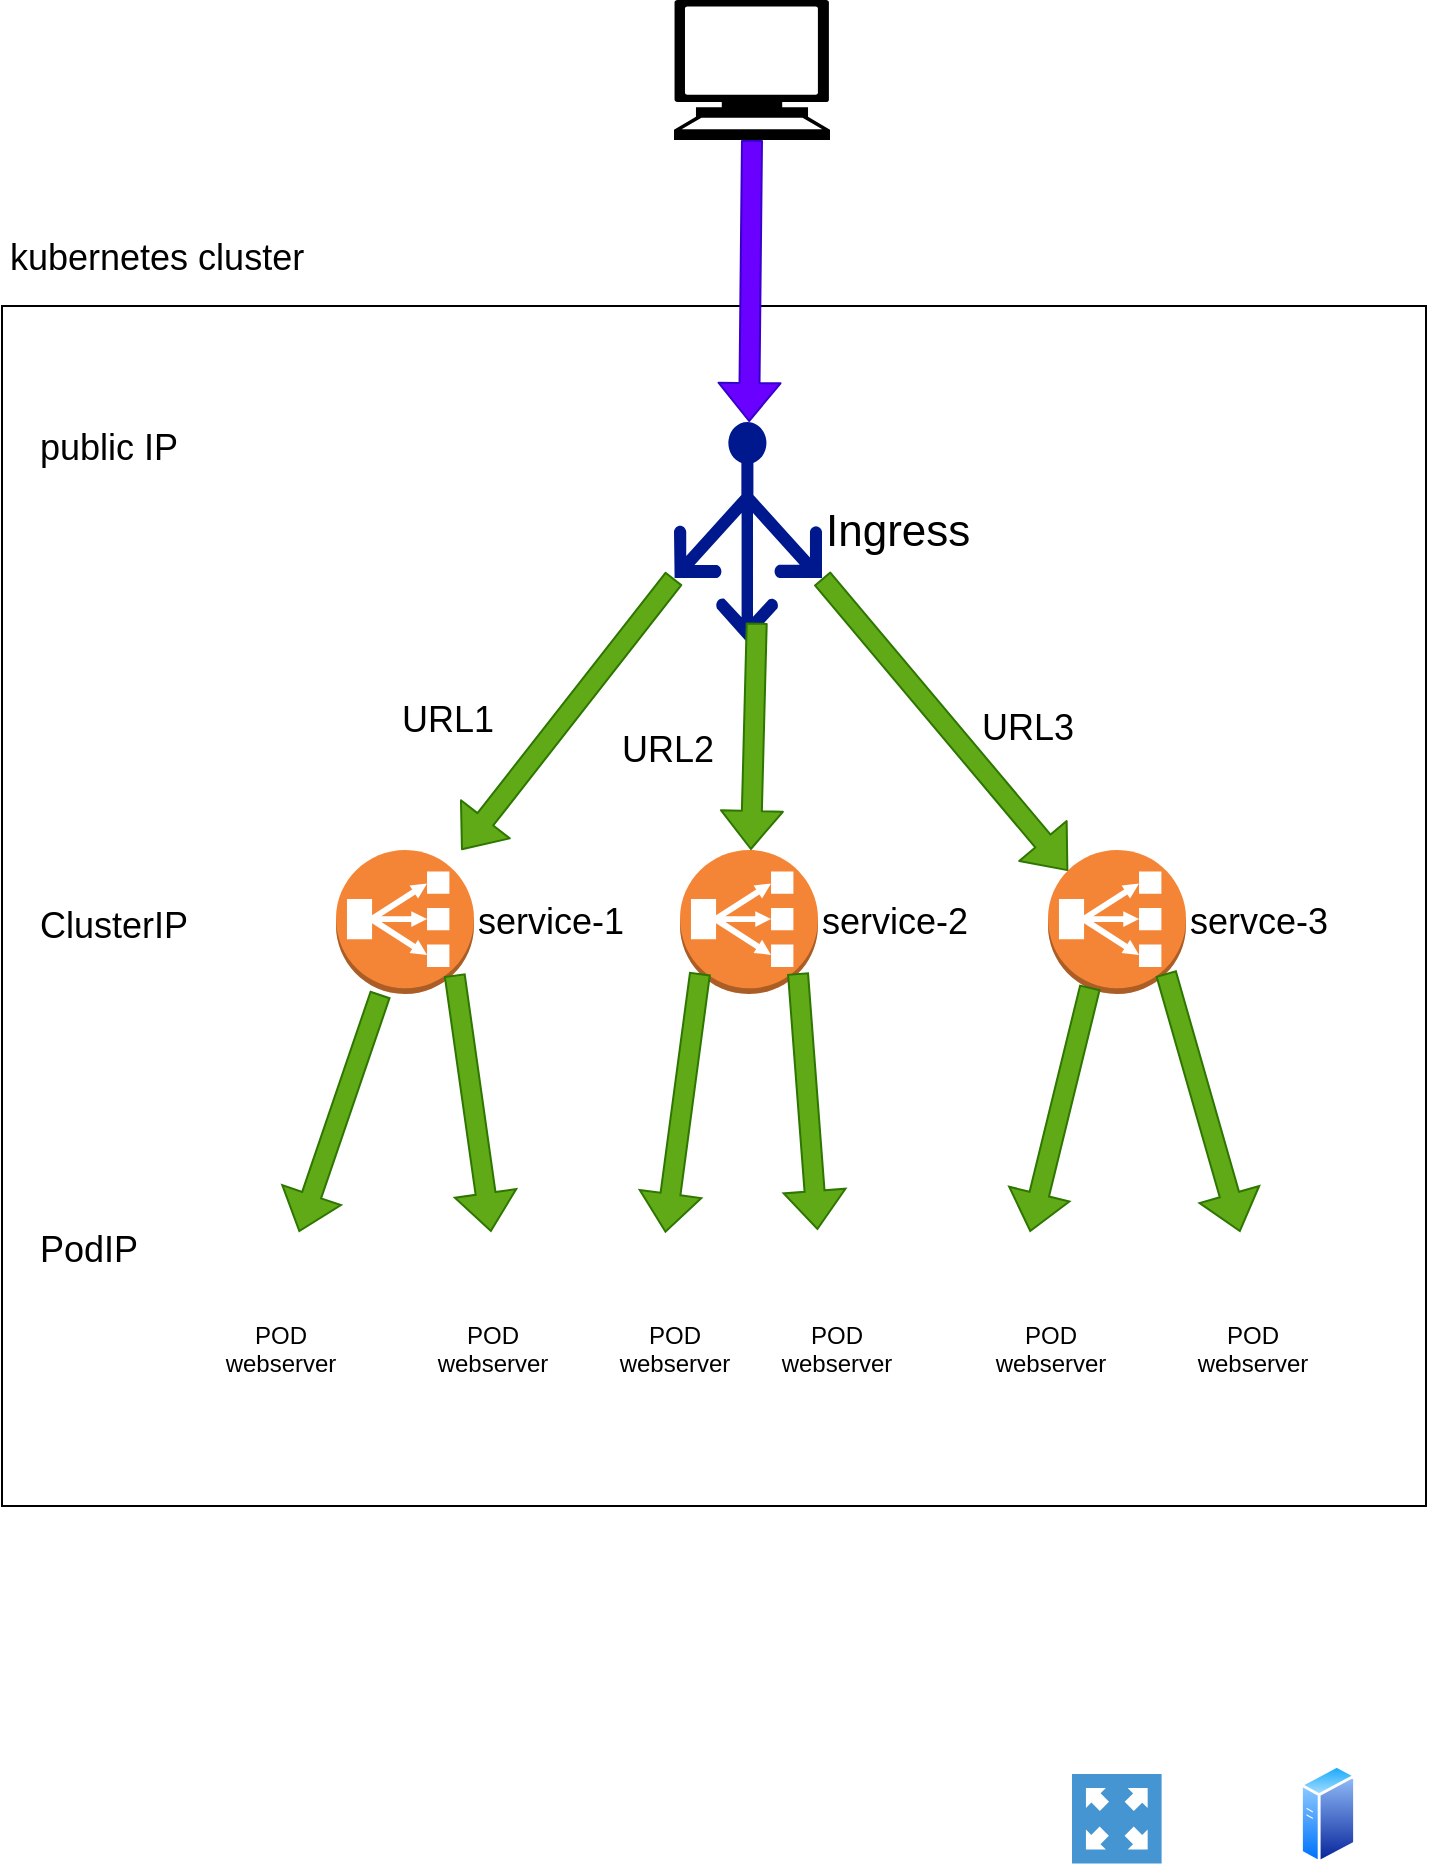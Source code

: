 <mxfile version="11.0.2" type="device"><diagram id="76r6Ki7M19vKpnVlBVM-" name="Page-1"><mxGraphModel dx="1422" dy="724" grid="0" gridSize="10" guides="1" tooltips="1" connect="1" arrows="1" fold="1" page="1" pageScale="1" pageWidth="850" pageHeight="1100" math="0" shadow="0"><root><mxCell id="0"/><mxCell id="1" parent="0"/><mxCell id="ylygOnKbND9XoYo43l5M-37" value="" style="rounded=0;whiteSpace=wrap;html=1;fontSize=18;fillColor=none;" parent="1" vertex="1"><mxGeometry x="70" y="222" width="712" height="600" as="geometry"/></mxCell><mxCell id="ylygOnKbND9XoYo43l5M-1" value="" style="pointerEvents=1;shadow=0;dashed=0;html=1;strokeColor=none;fillColor=#4495D1;labelPosition=center;verticalLabelPosition=bottom;verticalAlign=top;align=center;outlineConnect=0;shape=mxgraph.veeam.2d.proxy_appliance;" parent="1" vertex="1"><mxGeometry x="605" y="956" width="44.8" height="44.8" as="geometry"/></mxCell><mxCell id="ylygOnKbND9XoYo43l5M-2" value="&lt;font style=&quot;font-size: 22px&quot;&gt;Ingress&lt;/font&gt;" style="pointerEvents=1;shadow=0;dashed=0;html=1;strokeColor=none;labelPosition=right;verticalLabelPosition=middle;verticalAlign=middle;align=left;shape=mxgraph.azure.load_balancer_generic;fillColor=#00188D;" parent="1" vertex="1"><mxGeometry x="406" y="280" width="74" height="110" as="geometry"/></mxCell><mxCell id="ylygOnKbND9XoYo43l5M-3" value="&lt;font style=&quot;font-size: 18px&quot;&gt;service-1&lt;/font&gt;" style="outlineConnect=0;dashed=0;verticalLabelPosition=middle;verticalAlign=middle;align=left;html=1;shape=mxgraph.aws3.classic_load_balancer;fillColor=#F58536;gradientColor=none;labelPosition=right;" parent="1" vertex="1"><mxGeometry x="237" y="494.0" width="69" height="72" as="geometry"/></mxCell><mxCell id="ylygOnKbND9XoYo43l5M-4" value="service-2" style="outlineConnect=0;dashed=0;verticalLabelPosition=middle;verticalAlign=middle;align=left;html=1;shape=mxgraph.aws3.classic_load_balancer;fillColor=#F58536;gradientColor=none;labelPosition=right;fontSize=18;" parent="1" vertex="1"><mxGeometry x="409" y="494.0" width="69" height="72" as="geometry"/></mxCell><mxCell id="ylygOnKbND9XoYo43l5M-5" value="servce-3" style="outlineConnect=0;dashed=0;verticalLabelPosition=middle;verticalAlign=middle;align=left;html=1;shape=mxgraph.aws3.classic_load_balancer;fillColor=#F58536;gradientColor=none;labelPosition=right;fontSize=18;" parent="1" vertex="1"><mxGeometry x="593" y="494.0" width="69" height="72" as="geometry"/></mxCell><mxCell id="ylygOnKbND9XoYo43l5M-8" value="" style="aspect=fixed;perimeter=ellipsePerimeter;html=1;align=center;shadow=0;dashed=0;spacingTop=3;image;image=img/lib/active_directory/generic_server.svg;" parent="1" vertex="1"><mxGeometry x="719" y="951" width="28.0" height="50" as="geometry"/></mxCell><mxCell id="ylygOnKbND9XoYo43l5M-9" value="POD&lt;br&gt;webserver&lt;br&gt;" style="shape=image;html=1;verticalAlign=top;verticalLabelPosition=bottom;labelBackgroundColor=#ffffff;imageAspect=0;aspect=fixed;image=https://cdn3.iconfinder.com/data/icons/social-media-2169/24/social_media_social_media_logo_docker-128.png;labelPosition=center;align=center;" parent="1" vertex="1"><mxGeometry x="190" y="685.0" width="38" height="38" as="geometry"/></mxCell><mxCell id="ylygOnKbND9XoYo43l5M-10" value="POD&lt;br&gt;webserver&lt;br&gt;" style="shape=image;html=1;verticalAlign=top;verticalLabelPosition=bottom;labelBackgroundColor=#ffffff;imageAspect=0;aspect=fixed;image=https://cdn3.iconfinder.com/data/icons/social-media-2169/24/social_media_social_media_logo_docker-128.png;labelPosition=center;align=center;" parent="1" vertex="1"><mxGeometry x="387" y="685.0" width="38" height="38" as="geometry"/></mxCell><mxCell id="ylygOnKbND9XoYo43l5M-11" value="POD&lt;br&gt;webserver&lt;br&gt;" style="shape=image;html=1;verticalAlign=top;verticalLabelPosition=bottom;labelBackgroundColor=#ffffff;imageAspect=0;aspect=fixed;image=https://cdn3.iconfinder.com/data/icons/social-media-2169/24/social_media_social_media_logo_docker-128.png;labelPosition=center;align=center;" parent="1" vertex="1"><mxGeometry x="295.5" y="685.0" width="38" height="38" as="geometry"/></mxCell><mxCell id="ylygOnKbND9XoYo43l5M-13" value="POD&lt;br&gt;webserver&lt;br&gt;" style="shape=image;html=1;verticalAlign=top;verticalLabelPosition=bottom;labelBackgroundColor=#ffffff;imageAspect=0;aspect=fixed;image=https://cdn3.iconfinder.com/data/icons/social-media-2169/24/social_media_social_media_logo_docker-128.png;labelPosition=center;align=center;" parent="1" vertex="1"><mxGeometry x="468" y="685" width="38" height="38" as="geometry"/></mxCell><mxCell id="ylygOnKbND9XoYo43l5M-17" value="POD&lt;br&gt;webserver&lt;br&gt;" style="shape=image;html=1;verticalAlign=top;verticalLabelPosition=bottom;labelBackgroundColor=#ffffff;imageAspect=0;aspect=fixed;image=https://cdn3.iconfinder.com/data/icons/social-media-2169/24/social_media_social_media_logo_docker-128.png;labelPosition=center;align=center;" parent="1" vertex="1"><mxGeometry x="574.5" y="685" width="38" height="38" as="geometry"/></mxCell><mxCell id="ylygOnKbND9XoYo43l5M-18" value="POD&lt;br&gt;webserver&lt;br&gt;" style="shape=image;html=1;verticalAlign=top;verticalLabelPosition=bottom;labelBackgroundColor=#ffffff;imageAspect=0;aspect=fixed;image=https://cdn3.iconfinder.com/data/icons/social-media-2169/24/social_media_social_media_logo_docker-128.png;labelPosition=center;align=center;" parent="1" vertex="1"><mxGeometry x="675.5" y="685.0" width="38" height="38" as="geometry"/></mxCell><mxCell id="ylygOnKbND9XoYo43l5M-20" value="" style="shape=flexArrow;endArrow=classic;html=1;exitX=0;exitY=0.71;exitDx=0;exitDy=0;exitPerimeter=0;fillColor=#60a917;strokeColor=#2D7600;" parent="1" source="ylygOnKbND9XoYo43l5M-2" target="ylygOnKbND9XoYo43l5M-3" edge="1"><mxGeometry width="50" height="50" relative="1" as="geometry"><mxPoint x="208.986" y="488" as="sourcePoint"/><mxPoint x="151" y="611" as="targetPoint"/></mxGeometry></mxCell><mxCell id="ylygOnKbND9XoYo43l5M-21" value="" style="shape=flexArrow;endArrow=classic;html=1;exitX=0.559;exitY=0.912;exitDx=0;exitDy=0;exitPerimeter=0;fillColor=#60a917;strokeColor=#2D7600;" parent="1" source="ylygOnKbND9XoYo43l5M-2" target="ylygOnKbND9XoYo43l5M-4" edge="1"><mxGeometry width="50" height="50" relative="1" as="geometry"><mxPoint x="412.667" y="368.667" as="sourcePoint"/><mxPoint x="309.06" y="504" as="targetPoint"/></mxGeometry></mxCell><mxCell id="ylygOnKbND9XoYo43l5M-22" value="" style="shape=flexArrow;endArrow=classic;html=1;exitX=1;exitY=0.71;exitDx=0;exitDy=0;exitPerimeter=0;entryX=0.145;entryY=0.145;entryDx=0;entryDy=0;entryPerimeter=0;fillColor=#60a917;strokeColor=#2D7600;" parent="1" source="ylygOnKbND9XoYo43l5M-2" target="ylygOnKbND9XoYo43l5M-5" edge="1"><mxGeometry width="50" height="50" relative="1" as="geometry"><mxPoint x="457.667" y="390.333" as="sourcePoint"/><mxPoint x="454.502" y="504" as="targetPoint"/></mxGeometry></mxCell><mxCell id="ylygOnKbND9XoYo43l5M-23" style="edgeStyle=none;rounded=0;orthogonalLoop=1;jettySize=auto;html=1;endArrow=none;endFill=0;startArrow=classic;startFill=1;exitX=0.75;exitY=0;exitDx=0;exitDy=0;verticalAlign=middle;shape=flexArrow;fillColor=#60a917;strokeColor=#2D7600;" parent="1" source="ylygOnKbND9XoYo43l5M-9" target="ylygOnKbND9XoYo43l5M-3" edge="1"><mxGeometry relative="1" as="geometry"><mxPoint x="216" y="390" as="sourcePoint"/><mxPoint x="143" y="390" as="targetPoint"/></mxGeometry></mxCell><mxCell id="ylygOnKbND9XoYo43l5M-24" style="edgeStyle=none;rounded=0;orthogonalLoop=1;jettySize=auto;html=1;endArrow=none;endFill=0;startArrow=classic;startFill=1;verticalAlign=middle;shape=flexArrow;fillColor=#60a917;strokeColor=#2D7600;entryX=0.855;entryY=0.855;entryDx=0;entryDy=0;entryPerimeter=0;exitX=0.5;exitY=0;exitDx=0;exitDy=0;" parent="1" source="ylygOnKbND9XoYo43l5M-11" edge="1"><mxGeometry relative="1" as="geometry"><mxPoint x="297.349" y="684" as="sourcePoint"/><mxPoint x="296.333" y="556.333" as="targetPoint"/></mxGeometry></mxCell><mxCell id="ylygOnKbND9XoYo43l5M-25" style="edgeStyle=none;rounded=0;orthogonalLoop=1;jettySize=auto;html=1;endArrow=none;endFill=0;startArrow=classic;startFill=1;exitX=0.75;exitY=0;exitDx=0;exitDy=0;verticalAlign=middle;shape=flexArrow;entryX=0.145;entryY=0.855;entryDx=0;entryDy=0;entryPerimeter=0;fillColor=#60a917;strokeColor=#2D7600;" parent="1" target="ylygOnKbND9XoYo43l5M-4" edge="1"><mxGeometry relative="1" as="geometry"><mxPoint x="401.667" y="685.333" as="sourcePoint"/><mxPoint x="443.024" y="566" as="targetPoint"/></mxGeometry></mxCell><mxCell id="ylygOnKbND9XoYo43l5M-26" style="edgeStyle=none;rounded=0;orthogonalLoop=1;jettySize=auto;html=1;endArrow=none;endFill=0;startArrow=classic;startFill=1;verticalAlign=middle;shape=flexArrow;entryX=0.855;entryY=0.855;entryDx=0;entryDy=0;entryPerimeter=0;fillColor=#60a917;strokeColor=#2D7600;" parent="1" target="ylygOnKbND9XoYo43l5M-4" edge="1"><mxGeometry relative="1" as="geometry"><mxPoint x="477.754" y="684" as="sourcePoint"/><mxPoint x="460.702" y="566" as="targetPoint"/></mxGeometry></mxCell><mxCell id="ylygOnKbND9XoYo43l5M-27" style="edgeStyle=none;rounded=0;orthogonalLoop=1;jettySize=auto;html=1;endArrow=none;endFill=0;startArrow=classic;startFill=1;exitX=0.25;exitY=0;exitDx=0;exitDy=0;verticalAlign=middle;shape=flexArrow;fillColor=#60a917;strokeColor=#2D7600;" parent="1" source="ylygOnKbND9XoYo43l5M-17" edge="1"><mxGeometry relative="1" as="geometry"><mxPoint x="572.667" y="681.833" as="sourcePoint"/><mxPoint x="614.024" y="562.5" as="targetPoint"/></mxGeometry></mxCell><mxCell id="ylygOnKbND9XoYo43l5M-28" style="edgeStyle=none;rounded=0;orthogonalLoop=1;jettySize=auto;html=1;endArrow=none;endFill=0;startArrow=classic;startFill=1;verticalAlign=middle;shape=flexArrow;entryX=0.855;entryY=0.855;entryDx=0;entryDy=0;entryPerimeter=0;fillColor=#60a917;strokeColor=#2D7600;" parent="1" source="ylygOnKbND9XoYo43l5M-18" target="ylygOnKbND9XoYo43l5M-5" edge="1"><mxGeometry relative="1" as="geometry"><mxPoint x="648.754" y="680.5" as="sourcePoint"/><mxPoint x="631.702" y="562.5" as="targetPoint"/></mxGeometry></mxCell><mxCell id="ylygOnKbND9XoYo43l5M-30" value="" style="shape=mxgraph.signs.tech.computer;html=1;fillColor=#000000;strokeColor=none;verticalLabelPosition=bottom;verticalAlign=top;align=center;" parent="1" vertex="1"><mxGeometry x="406" y="69" width="78" height="70" as="geometry"/></mxCell><mxCell id="ylygOnKbND9XoYo43l5M-33" value="" style="shape=flexArrow;endArrow=classic;html=1;exitX=0.5;exitY=1;exitDx=0;exitDy=0;exitPerimeter=0;fillColor=#6a00ff;strokeColor=#3700CC;" parent="1" source="ylygOnKbND9XoYo43l5M-30" target="ylygOnKbND9XoYo43l5M-2" edge="1"><mxGeometry width="50" height="50" relative="1" as="geometry"><mxPoint x="349.333" y="166.5" as="sourcePoint"/><mxPoint x="243.512" y="302.5" as="targetPoint"/></mxGeometry></mxCell><mxCell id="ylygOnKbND9XoYo43l5M-34" value="public IP" style="text;html=1;resizable=0;points=[];autosize=1;align=left;verticalAlign=top;spacingTop=-4;fontSize=18;" parent="1" vertex="1"><mxGeometry x="86.5" y="280" width="79" height="22" as="geometry"/></mxCell><mxCell id="ylygOnKbND9XoYo43l5M-35" value="ClusterIP" style="text;html=1;resizable=0;points=[];autosize=1;align=left;verticalAlign=top;spacingTop=-4;fontSize=18;" parent="1" vertex="1"><mxGeometry x="86.5" y="519" width="84" height="22" as="geometry"/></mxCell><mxCell id="ylygOnKbND9XoYo43l5M-36" value="PodIP" style="text;html=1;resizable=0;points=[];autosize=1;align=left;verticalAlign=top;spacingTop=-4;fontSize=18;" parent="1" vertex="1"><mxGeometry x="86.5" y="681" width="59" height="22" as="geometry"/></mxCell><mxCell id="ylygOnKbND9XoYo43l5M-38" value="kubernetes cluster" style="text;html=1;resizable=0;points=[];autosize=1;align=left;verticalAlign=top;spacingTop=-4;fontSize=18;" parent="1" vertex="1"><mxGeometry x="72" y="185" width="157" height="22" as="geometry"/></mxCell><mxCell id="ylygOnKbND9XoYo43l5M-39" value="URL3" style="text;html=1;resizable=0;points=[];autosize=1;align=left;verticalAlign=top;spacingTop=-4;fontSize=18;" parent="1" vertex="1"><mxGeometry x="558" y="420" width="56" height="22" as="geometry"/></mxCell><mxCell id="ylygOnKbND9XoYo43l5M-40" value="URL2" style="text;html=1;resizable=0;points=[];autosize=1;align=left;verticalAlign=top;spacingTop=-4;fontSize=18;" parent="1" vertex="1"><mxGeometry x="378" y="431" width="56" height="22" as="geometry"/></mxCell><mxCell id="ylygOnKbND9XoYo43l5M-41" value="URL1" style="text;html=1;resizable=0;points=[];autosize=1;align=left;verticalAlign=top;spacingTop=-4;fontSize=18;" parent="1" vertex="1"><mxGeometry x="267.5" y="415.5" width="56" height="22" as="geometry"/></mxCell></root></mxGraphModel></diagram></mxfile>